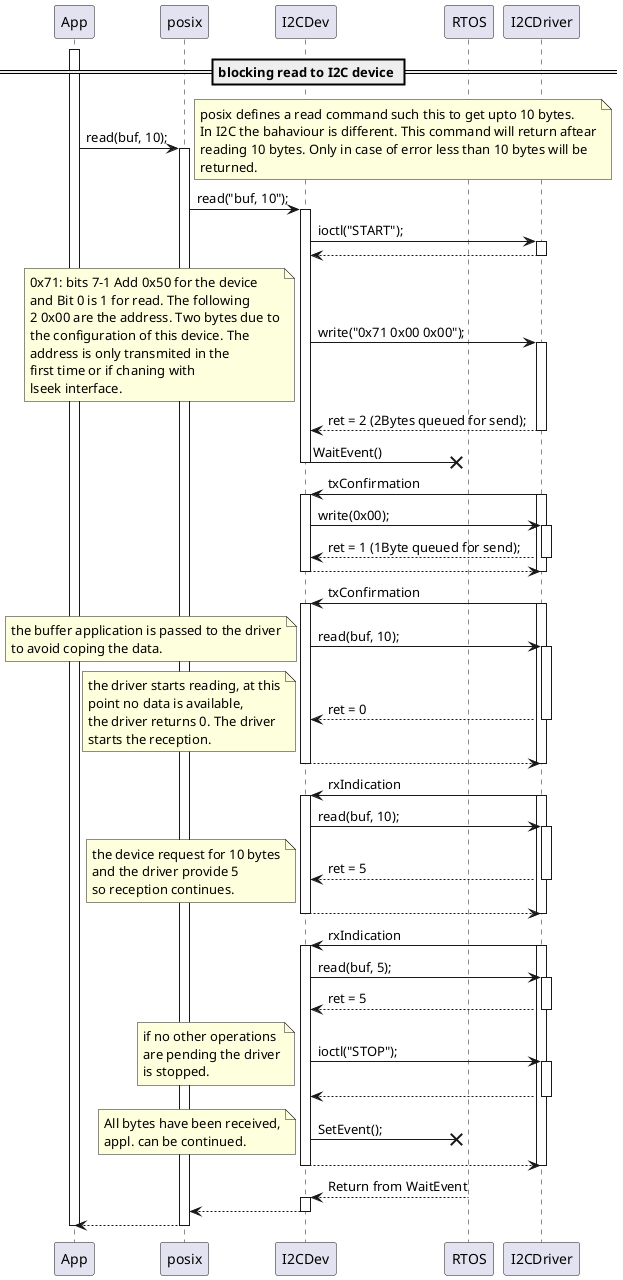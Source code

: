 @startuml
participant App
participant posix
participant I2CDev
participant RTOS
participant I2CDriver

== blocking read to I2C device ==
activate App
App -> posix: read(buf, 10);
activate posix
note right: posix defines a read command such this to get upto 10 bytes.\nIn I2C the bahaviour is different. This command will return aftear\nreading 10 bytes. Only in case of error less than 10 bytes will be\nreturned.
posix -> I2CDev: read("buf, 10");
activate I2CDev
I2CDev -> I2CDriver: ioctl("START");
activate I2CDriver
I2CDev <-- I2CDriver:
deactivate I2CDriver
I2CDev -> I2CDriver: write("0x71 0x00 0x00");
activate I2CDriver
note left: 0x71: bits 7-1 Add 0x50 for the device\nand Bit 0 is 1 for read. The following\n2 0x00 are the address. Two bytes due to\nthe configuration of this device. The\naddress is only transmited in the\nfirst time or if chaning with\nlseek interface.
I2CDev <-- I2CDriver: ret = 2 (2Bytes queued for send);
deactivate I2CDriver
I2CDev ->x RTOS: WaitEvent()
deactivate I2CDev

I2CDev <- I2CDriver: txConfirmation
activate I2CDriver
activate I2CDev
I2CDev -> I2CDriver: write(0x00);
activate I2CDriver
I2CDev <-- I2CDriver: ret = 1 (1Byte queued for send);
deactivate I2CDriver
I2CDev --> I2CDriver
deactivate I2CDev
deactivate I2CDriver

I2CDev <- I2CDriver: txConfirmation
activate I2CDriver
activate I2CDev
I2CDev -> I2CDriver: read(buf, 10);
note left: the buffer application is passed to the driver\nto avoid coping the data.
activate I2CDriver
I2CDev <-- I2CDriver: ret = 0
note left: the driver starts reading, at this\npoint no data is available,\nthe driver returns 0. The driver\nstarts the reception.
deactivate I2CDriver
I2CDev --> I2CDriver
deactivate I2CDev
deactivate I2CDriver

I2CDev <- I2CDriver: rxIndication
activate I2CDriver
activate I2CDev
I2CDev -> I2CDriver: read(buf, 10);
activate I2CDriver
I2CDev <-- I2CDriver: ret = 5
deactivate I2CDriver
note left: the device request for 10 bytes\nand the driver provide 5\nso reception continues.
I2CDev --> I2CDriver
deactivate I2CDev
deactivate I2CDriver

I2CDev <- I2CDriver: rxIndication
activate I2CDriver
activate I2CDev
I2CDev -> I2CDriver: read(buf, 5);
activate I2CDriver
I2CDev <-- I2CDriver: ret = 5
deactivate I2CDriver
I2CDev -> I2CDriver: ioctl("STOP");
note left: if no other operations\nare pending the driver\nis stopped.
activate I2CDriver
I2CDev <-- I2CDriver:
deactivate I2CDriver
I2CDev ->x RTOS: SetEvent();
note left: All bytes have been received,\nappl. can be continued.
I2CDev --> I2CDriver
deactivate I2CDev
deactivate I2CDriver

I2CDev <-- RTOS: Return from WaitEvent
activate I2CDev
posix <-- I2CDev
deactivate I2CDev
App <-- posix
deactivate posix
deactivate App
@enduml
